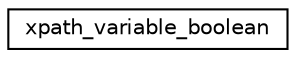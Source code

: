 digraph G
{
 // INTERACTIVE_SVG=YES
  edge [fontname="Helvetica",fontsize="10",labelfontname="Helvetica",labelfontsize="10"];
  node [fontname="Helvetica",fontsize="10",shape=record];
  rankdir="LR";
  Node1 [label="xpath_variable_boolean",height=0.2,width=0.4,color="black", fillcolor="white", style="filled",URL="$d0/d57/structxpath__variable__boolean.html"];
}
